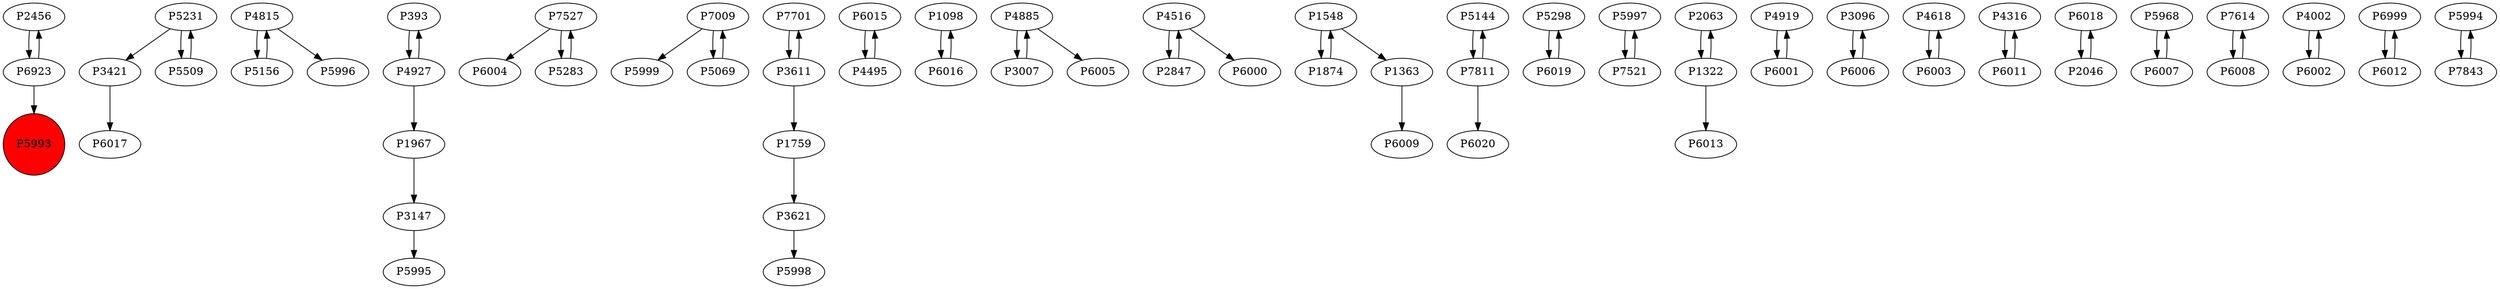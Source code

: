 digraph {
	P2456 -> P6923
	P3421 -> P6017
	P4815 -> P5156
	P393 -> P4927
	P7527 -> P6004
	P6923 -> P5993
	P7009 -> P5999
	P7701 -> P3611
	P6015 -> P4495
	P1098 -> P6016
	P5283 -> P7527
	P4885 -> P3007
	P4516 -> P2847
	P1548 -> P1874
	P5144 -> P7811
	P5298 -> P6019
	P4885 -> P6005
	P5997 -> P7521
	P1967 -> P3147
	P1874 -> P1548
	P2063 -> P1322
	P4919 -> P6001
	P3096 -> P6006
	P5231 -> P3421
	P4618 -> P6003
	P4815 -> P5996
	P6003 -> P4618
	P1322 -> P2063
	P5231 -> P5509
	P7009 -> P5069
	P4927 -> P393
	P6923 -> P2456
	P4927 -> P1967
	P4316 -> P6011
	P6018 -> P2046
	P5968 -> P6007
	P5156 -> P4815
	P7614 -> P6008
	P6007 -> P5968
	P3611 -> P7701
	P4002 -> P6002
	P4516 -> P6000
	P2847 -> P4516
	P5509 -> P5231
	P6011 -> P4316
	P6999 -> P6012
	P1759 -> P3621
	P6012 -> P6999
	P3611 -> P1759
	P7527 -> P5283
	P6001 -> P4919
	P6006 -> P3096
	P1322 -> P6013
	P5994 -> P7843
	P5069 -> P7009
	P7811 -> P5144
	P3147 -> P5995
	P6002 -> P4002
	P7843 -> P5994
	P7811 -> P6020
	P3621 -> P5998
	P4495 -> P6015
	P1548 -> P1363
	P2046 -> P6018
	P3007 -> P4885
	P7521 -> P5997
	P6016 -> P1098
	P6008 -> P7614
	P1363 -> P6009
	P6019 -> P5298
	P5993 [shape=circle]
	P5993 [style=filled]
	P5993 [fillcolor=red]
}